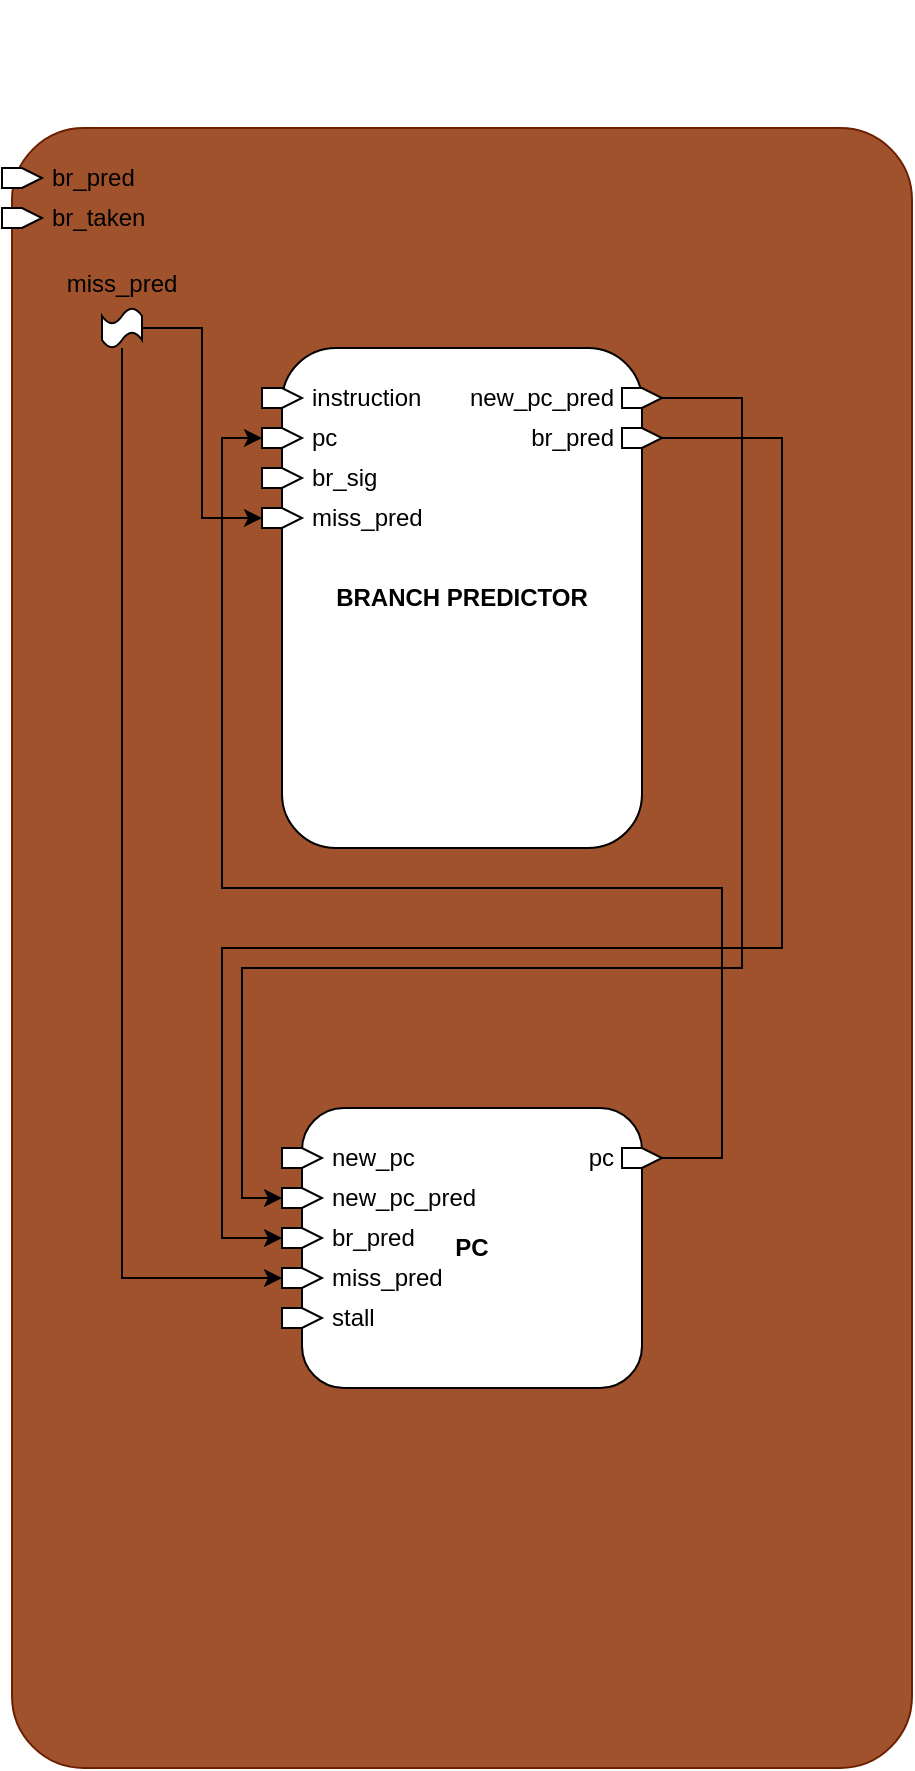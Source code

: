<mxfile>
    <diagram id="glQkpFWAaGX8XgjXgFSq" name="Page-1">
        <mxGraphModel dx="906" dy="1811" grid="1" gridSize="10" guides="1" tooltips="1" connect="1" arrows="1" fold="1" page="1" pageScale="1" pageWidth="850" pageHeight="1100" math="0" shadow="0">
            <root>
                <mxCell id="0"/>
                <mxCell id="1" parent="0"/>
                <mxCell id="25" value="&lt;h1&gt;FETCH STAGE&lt;/h1&gt;" style="rounded=1;whiteSpace=wrap;html=1;labelPosition=center;verticalLabelPosition=top;align=center;verticalAlign=bottom;arcSize=8;fillColor=#a0522d;strokeColor=#6D1F00;fontColor=#ffffff;" vertex="1" parent="1">
                    <mxGeometry x="203" y="-940" width="450" height="820" as="geometry"/>
                </mxCell>
                <mxCell id="26" value="" style="group" vertex="1" connectable="0" parent="1">
                    <mxGeometry x="338" y="-450" width="190" height="140" as="geometry"/>
                </mxCell>
                <mxCell id="27" value="&lt;b&gt;PC&lt;/b&gt;" style="rounded=1;whiteSpace=wrap;html=1;" vertex="1" parent="26">
                    <mxGeometry x="10" width="170" height="140" as="geometry"/>
                </mxCell>
                <mxCell id="28" value="&lt;div&gt;new_pc&lt;/div&gt;" style="html=1;shadow=0;dashed=0;align=left;verticalAlign=middle;shape=mxgraph.arrows2.arrow;dy=0;dx=10;notch=0;labelPosition=right;verticalLabelPosition=middle;spacing=5;movable=1;resizable=1;rotatable=1;deletable=1;editable=1;locked=0;connectable=1;" vertex="1" parent="26">
                    <mxGeometry y="20" width="20" height="10" as="geometry"/>
                </mxCell>
                <mxCell id="29" value="new_pc_pred" style="html=1;shadow=0;dashed=0;align=left;verticalAlign=middle;shape=mxgraph.arrows2.arrow;dy=0;dx=10;notch=0;labelPosition=right;verticalLabelPosition=middle;spacing=5;movable=1;resizable=1;rotatable=1;deletable=1;editable=1;locked=0;connectable=1;" vertex="1" parent="26">
                    <mxGeometry y="40" width="20" height="10" as="geometry"/>
                </mxCell>
                <mxCell id="30" value="br_pred" style="html=1;shadow=0;dashed=0;align=left;verticalAlign=middle;shape=mxgraph.arrows2.arrow;dy=0;dx=10;notch=0;labelPosition=right;verticalLabelPosition=middle;spacing=5;movable=1;resizable=1;rotatable=1;deletable=1;editable=1;locked=0;connectable=1;" vertex="1" parent="26">
                    <mxGeometry y="60" width="20" height="10" as="geometry"/>
                </mxCell>
                <mxCell id="31" value="miss_pred" style="html=1;shadow=0;dashed=0;align=left;verticalAlign=middle;shape=mxgraph.arrows2.arrow;dy=0;dx=10;notch=0;labelPosition=right;verticalLabelPosition=middle;spacing=5;movable=1;resizable=1;rotatable=1;deletable=1;editable=1;locked=0;connectable=1;" vertex="1" parent="26">
                    <mxGeometry y="80" width="20" height="10" as="geometry"/>
                </mxCell>
                <mxCell id="32" value="stall" style="html=1;shadow=0;dashed=0;align=left;verticalAlign=middle;shape=mxgraph.arrows2.arrow;dy=0;dx=10;notch=0;labelPosition=right;verticalLabelPosition=middle;spacing=5;movable=1;resizable=1;rotatable=1;deletable=1;editable=1;locked=0;connectable=1;" vertex="1" parent="26">
                    <mxGeometry y="100" width="20" height="10" as="geometry"/>
                </mxCell>
                <mxCell id="33" value="&lt;div&gt;pc&lt;/div&gt;" style="html=1;shadow=0;dashed=0;align=right;verticalAlign=middle;shape=mxgraph.arrows2.arrow;dy=0;dx=10;notch=0;labelPosition=left;verticalLabelPosition=middle;spacing=5;movable=1;resizable=1;rotatable=1;deletable=1;editable=1;locked=0;connectable=1;" vertex="1" parent="26">
                    <mxGeometry x="170" y="20" width="20" height="10" as="geometry"/>
                </mxCell>
                <mxCell id="34" style="edgeStyle=orthogonalEdgeStyle;rounded=0;orthogonalLoop=1;jettySize=auto;html=1;exitX=1;exitY=0.5;exitDx=0;exitDy=0;exitPerimeter=0;entryX=0;entryY=0.5;entryDx=0;entryDy=0;entryPerimeter=0;" edge="1" parent="1" source="48" target="29">
                    <mxGeometry relative="1" as="geometry">
                        <Array as="points">
                            <mxPoint x="568" y="-805"/>
                            <mxPoint x="568" y="-520"/>
                            <mxPoint x="318" y="-520"/>
                            <mxPoint x="318" y="-405"/>
                        </Array>
                    </mxGeometry>
                </mxCell>
                <mxCell id="35" style="edgeStyle=orthogonalEdgeStyle;rounded=0;orthogonalLoop=1;jettySize=auto;html=1;exitX=1;exitY=0.5;exitDx=0;exitDy=0;exitPerimeter=0;entryX=0;entryY=0.5;entryDx=0;entryDy=0;entryPerimeter=0;" edge="1" parent="1" source="47" target="30">
                    <mxGeometry relative="1" as="geometry">
                        <Array as="points">
                            <mxPoint x="588" y="-785"/>
                            <mxPoint x="588" y="-530"/>
                            <mxPoint x="308" y="-530"/>
                            <mxPoint x="308" y="-385"/>
                        </Array>
                    </mxGeometry>
                </mxCell>
                <mxCell id="36" style="edgeStyle=orthogonalEdgeStyle;rounded=0;orthogonalLoop=1;jettySize=auto;html=1;entryX=0;entryY=0.5;entryDx=0;entryDy=0;entryPerimeter=0;" edge="1" parent="1" source="38" target="46">
                    <mxGeometry relative="1" as="geometry"/>
                </mxCell>
                <mxCell id="37" style="edgeStyle=orthogonalEdgeStyle;rounded=0;orthogonalLoop=1;jettySize=auto;html=1;entryX=0;entryY=0.5;entryDx=0;entryDy=0;entryPerimeter=0;" edge="1" parent="1" source="38" target="31">
                    <mxGeometry relative="1" as="geometry">
                        <Array as="points">
                            <mxPoint x="258" y="-365"/>
                        </Array>
                    </mxGeometry>
                </mxCell>
                <mxCell id="38" value="miss_pred" style="shape=tape;whiteSpace=wrap;html=1;spacing=5;labelPosition=center;verticalLabelPosition=top;align=center;verticalAlign=bottom;" vertex="1" parent="1">
                    <mxGeometry x="248" y="-850" width="20" height="20" as="geometry"/>
                </mxCell>
                <mxCell id="39" style="edgeStyle=orthogonalEdgeStyle;rounded=0;orthogonalLoop=1;jettySize=auto;html=1;exitX=1;exitY=0.5;exitDx=0;exitDy=0;exitPerimeter=0;entryX=0;entryY=0.5;entryDx=0;entryDy=0;entryPerimeter=0;" edge="1" parent="1" source="33" target="44">
                    <mxGeometry relative="1" as="geometry">
                        <Array as="points">
                            <mxPoint x="558" y="-425"/>
                            <mxPoint x="558" y="-560"/>
                            <mxPoint x="308" y="-560"/>
                            <mxPoint x="308" y="-785"/>
                        </Array>
                    </mxGeometry>
                </mxCell>
                <mxCell id="40" value="br_pred" style="html=1;shadow=0;dashed=0;align=left;verticalAlign=middle;shape=mxgraph.arrows2.arrow;dy=0;dx=10;notch=0;labelPosition=right;verticalLabelPosition=middle;spacing=5;movable=1;resizable=1;rotatable=1;deletable=1;editable=1;locked=0;connectable=1;container=0;" vertex="1" parent="1">
                    <mxGeometry x="198" y="-920" width="20" height="10" as="geometry"/>
                </mxCell>
                <mxCell id="41" value="br_taken" style="html=1;shadow=0;dashed=0;align=left;verticalAlign=middle;shape=mxgraph.arrows2.arrow;dy=0;dx=10;notch=0;labelPosition=right;verticalLabelPosition=middle;spacing=5;movable=1;resizable=1;rotatable=1;deletable=1;editable=1;locked=0;connectable=1;container=0;" vertex="1" parent="1">
                    <mxGeometry x="198" y="-900" width="20" height="10" as="geometry"/>
                </mxCell>
                <mxCell id="42" value="&lt;b&gt;BRANCH PREDICTOR&lt;/b&gt;" style="rounded=1;whiteSpace=wrap;html=1;container=0;" vertex="1" parent="1">
                    <mxGeometry x="338" y="-830" width="180" height="250" as="geometry"/>
                </mxCell>
                <mxCell id="43" value="instruction" style="html=1;shadow=0;dashed=0;align=left;verticalAlign=middle;shape=mxgraph.arrows2.arrow;dy=0;dx=10;notch=0;labelPosition=right;verticalLabelPosition=middle;spacing=5;movable=1;resizable=1;rotatable=1;deletable=1;editable=1;locked=0;connectable=1;container=0;" vertex="1" parent="1">
                    <mxGeometry x="328" y="-810" width="20" height="10" as="geometry"/>
                </mxCell>
                <mxCell id="44" value="&lt;div&gt;pc&lt;/div&gt;" style="html=1;shadow=0;dashed=0;align=left;verticalAlign=middle;shape=mxgraph.arrows2.arrow;dy=0;dx=10;notch=0;labelPosition=right;verticalLabelPosition=middle;spacing=5;movable=1;resizable=1;rotatable=1;deletable=1;editable=1;locked=0;connectable=1;container=0;" vertex="1" parent="1">
                    <mxGeometry x="328" y="-790" width="20" height="10" as="geometry"/>
                </mxCell>
                <mxCell id="45" value="br_sig" style="html=1;shadow=0;dashed=0;align=left;verticalAlign=middle;shape=mxgraph.arrows2.arrow;dy=0;dx=10;notch=0;labelPosition=right;verticalLabelPosition=middle;spacing=5;movable=1;resizable=1;rotatable=1;deletable=1;editable=1;locked=0;connectable=1;container=0;" vertex="1" parent="1">
                    <mxGeometry x="328" y="-770" width="20" height="10" as="geometry"/>
                </mxCell>
                <mxCell id="46" value="miss_pred" style="html=1;shadow=0;dashed=0;align=left;verticalAlign=middle;shape=mxgraph.arrows2.arrow;dy=0;dx=10;notch=0;labelPosition=right;verticalLabelPosition=middle;spacing=5;movable=1;resizable=1;rotatable=1;deletable=1;editable=1;locked=0;connectable=1;container=0;" vertex="1" parent="1">
                    <mxGeometry x="328" y="-750" width="20" height="10" as="geometry"/>
                </mxCell>
                <mxCell id="47" value="br_pred" style="html=1;shadow=0;dashed=0;align=right;verticalAlign=middle;shape=mxgraph.arrows2.arrow;dy=0;dx=10;notch=0;labelPosition=left;verticalLabelPosition=middle;spacing=5;movable=1;resizable=1;rotatable=1;deletable=1;editable=1;locked=0;connectable=1;container=0;" vertex="1" parent="1">
                    <mxGeometry x="508" y="-790" width="20" height="10" as="geometry"/>
                </mxCell>
                <mxCell id="48" value="new_pc_pred" style="html=1;shadow=0;dashed=0;align=right;verticalAlign=middle;shape=mxgraph.arrows2.arrow;dy=0;dx=10;notch=0;labelPosition=left;verticalLabelPosition=middle;spacing=5;movable=1;resizable=1;rotatable=1;deletable=1;editable=1;locked=0;connectable=1;container=0;" vertex="1" parent="1">
                    <mxGeometry x="508" y="-810" width="20" height="10" as="geometry"/>
                </mxCell>
            </root>
        </mxGraphModel>
    </diagram>
</mxfile>